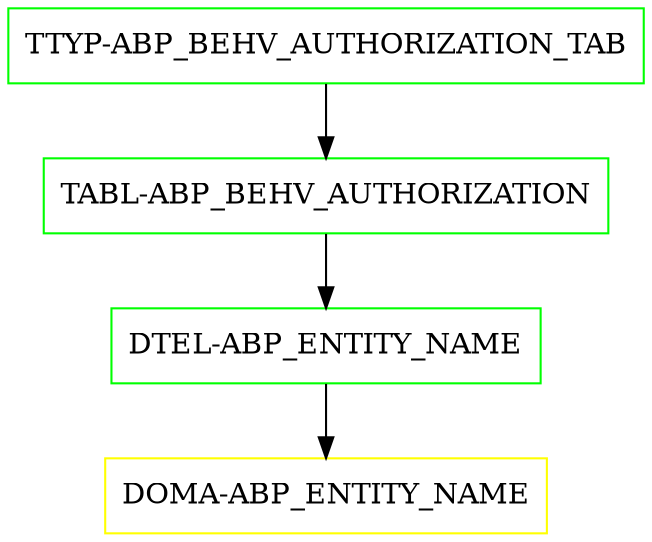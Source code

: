 digraph G {
  "TTYP-ABP_BEHV_AUTHORIZATION_TAB" [shape=box,color=green];
  "TABL-ABP_BEHV_AUTHORIZATION" [shape=box,color=green,URL="./TABL_ABP_BEHV_AUTHORIZATION.html"];
  "DTEL-ABP_ENTITY_NAME" [shape=box,color=green,URL="./DTEL_ABP_ENTITY_NAME.html"];
  "DOMA-ABP_ENTITY_NAME" [shape=box,color=yellow,URL="./DOMA_ABP_ENTITY_NAME.html"];
  "TTYP-ABP_BEHV_AUTHORIZATION_TAB" -> "TABL-ABP_BEHV_AUTHORIZATION";
  "TABL-ABP_BEHV_AUTHORIZATION" -> "DTEL-ABP_ENTITY_NAME";
  "DTEL-ABP_ENTITY_NAME" -> "DOMA-ABP_ENTITY_NAME";
}
